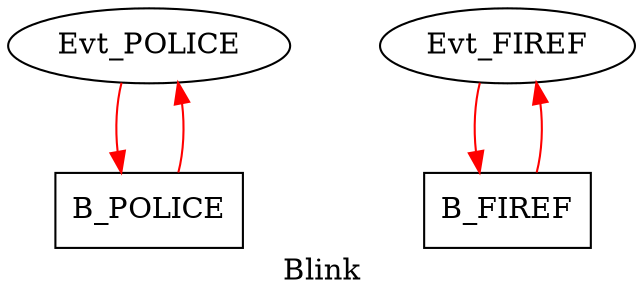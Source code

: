 digraph G {
graph [label="Blink", root="Evt_POLICE",  rankdir=TB, nodesep=0.6, mindist=0.6, ranksep=0.6, overlap=false]
node [type="TMsg", shape="rectangle",  style="filled", fillcolor="white", color="black"]
edge [type="defdst", color="red"]

Evt_POLICE        [type="TMsg",                tOffs=0, id="0x0000000000000110", par="0x123", shape="oval"];
Evt_FIREF         [type="TMsg",              tOffs=0, id="0x0000000000000112", par="0x0", shape="oval"];
B_FIREF           [type="Block",         tPeriod=4000000000];
B_POLICE          [type="Block",         tPeriod=2000000000];

Evt_POLICE  -> B_POLICE -> Evt_POLICE;
Evt_FIREF  -> B_FIREF -> Evt_FIREF;

}
